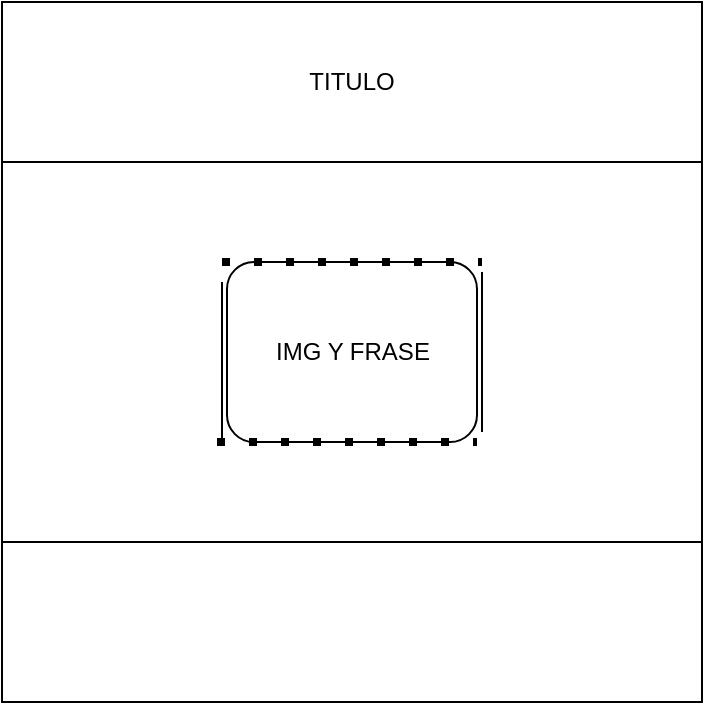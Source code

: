 <mxfile version="22.0.6" type="device">
  <diagram name="Página-1" id="__9TFWSAjYoQkonrNvrP">
    <mxGraphModel dx="1158" dy="681" grid="1" gridSize="10" guides="1" tooltips="1" connect="1" arrows="1" fold="1" page="1" pageScale="1" pageWidth="827" pageHeight="1169" math="0" shadow="0">
      <root>
        <mxCell id="0" />
        <mxCell id="1" parent="0" />
        <mxCell id="6uLaM1wDi8WMGdKcv9eB-1" value="" style="whiteSpace=wrap;html=1;aspect=fixed;" vertex="1" parent="1">
          <mxGeometry x="220" y="80" width="350" height="350" as="geometry" />
        </mxCell>
        <mxCell id="6uLaM1wDi8WMGdKcv9eB-2" value="TITULO" style="rounded=0;whiteSpace=wrap;html=1;" vertex="1" parent="1">
          <mxGeometry x="220" y="80" width="350" height="80" as="geometry" />
        </mxCell>
        <mxCell id="6uLaM1wDi8WMGdKcv9eB-3" value="" style="rounded=0;whiteSpace=wrap;html=1;" vertex="1" parent="1">
          <mxGeometry x="220" y="350" width="350" height="80" as="geometry" />
        </mxCell>
        <mxCell id="6uLaM1wDi8WMGdKcv9eB-4" value="IMG Y FRASE" style="rounded=1;whiteSpace=wrap;html=1;" vertex="1" parent="1">
          <mxGeometry x="332.5" y="210" width="125" height="90" as="geometry" />
        </mxCell>
        <mxCell id="6uLaM1wDi8WMGdKcv9eB-11" value="" style="endArrow=none;dashed=1;html=1;dashPattern=1 3;strokeWidth=4;rounded=0;" edge="1" parent="1">
          <mxGeometry width="50" height="50" relative="1" as="geometry">
            <mxPoint x="330" y="210" as="sourcePoint" />
            <mxPoint x="460" y="210" as="targetPoint" />
          </mxGeometry>
        </mxCell>
        <mxCell id="6uLaM1wDi8WMGdKcv9eB-12" value="" style="endArrow=none;dashed=1;html=1;dashPattern=1 3;strokeWidth=4;rounded=0;" edge="1" parent="1">
          <mxGeometry width="50" height="50" relative="1" as="geometry">
            <mxPoint x="327.5" y="300" as="sourcePoint" />
            <mxPoint x="457.5" y="300" as="targetPoint" />
          </mxGeometry>
        </mxCell>
        <mxCell id="6uLaM1wDi8WMGdKcv9eB-13" value="" style="endArrow=none;html=1;rounded=0;" edge="1" parent="1">
          <mxGeometry width="50" height="50" relative="1" as="geometry">
            <mxPoint x="460" y="215" as="sourcePoint" />
            <mxPoint x="460" y="295" as="targetPoint" />
          </mxGeometry>
        </mxCell>
        <mxCell id="6uLaM1wDi8WMGdKcv9eB-14" value="" style="endArrow=none;html=1;rounded=0;" edge="1" parent="1">
          <mxGeometry width="50" height="50" relative="1" as="geometry">
            <mxPoint x="330" y="220" as="sourcePoint" />
            <mxPoint x="330" y="300" as="targetPoint" />
          </mxGeometry>
        </mxCell>
      </root>
    </mxGraphModel>
  </diagram>
</mxfile>
